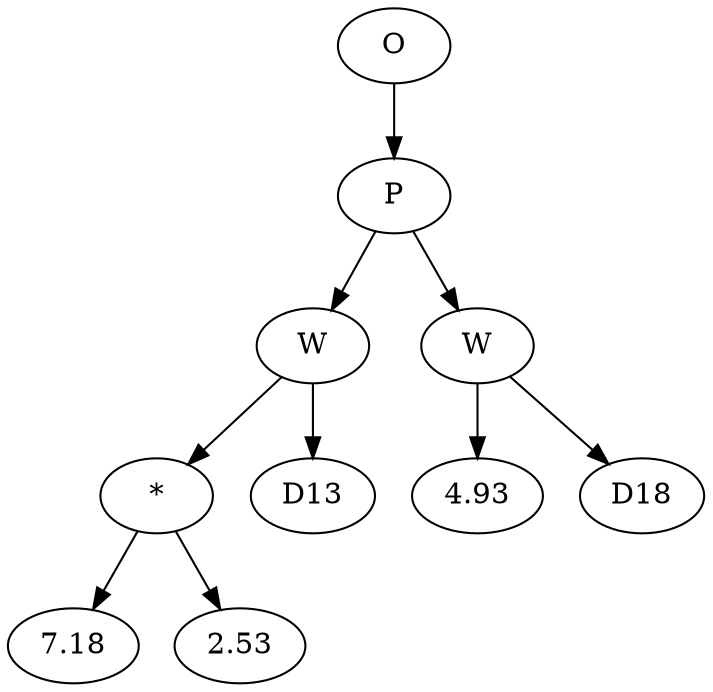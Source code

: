 // Tree
digraph {
	30985254 [label=O]
	30985255 [label=P]
	30985254 -> 30985255
	30985256 [label=W]
	30985255 -> 30985256
	30985257 [label="*"]
	30985256 -> 30985257
	30985258 [label=7.18]
	30985257 -> 30985258
	30985259 [label=2.53]
	30985257 -> 30985259
	30985260 [label=D13]
	30985256 -> 30985260
	30985261 [label=W]
	30985255 -> 30985261
	30985262 [label=4.93]
	30985261 -> 30985262
	30985263 [label=D18]
	30985261 -> 30985263
}
